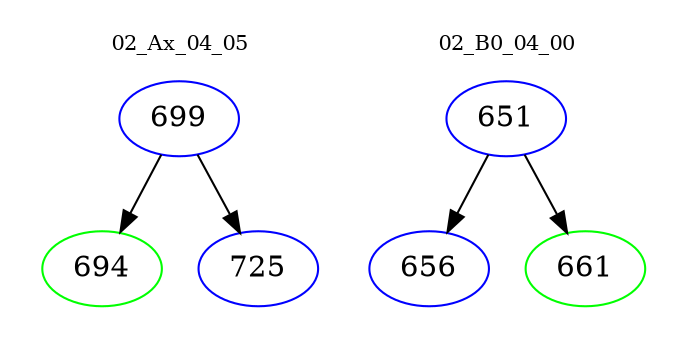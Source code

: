 digraph{
subgraph cluster_0 {
color = white
label = "02_Ax_04_05";
fontsize=10;
T0_699 [label="699", color="blue"]
T0_699 -> T0_694 [color="black"]
T0_694 [label="694", color="green"]
T0_699 -> T0_725 [color="black"]
T0_725 [label="725", color="blue"]
}
subgraph cluster_1 {
color = white
label = "02_B0_04_00";
fontsize=10;
T1_651 [label="651", color="blue"]
T1_651 -> T1_656 [color="black"]
T1_656 [label="656", color="blue"]
T1_651 -> T1_661 [color="black"]
T1_661 [label="661", color="green"]
}
}
